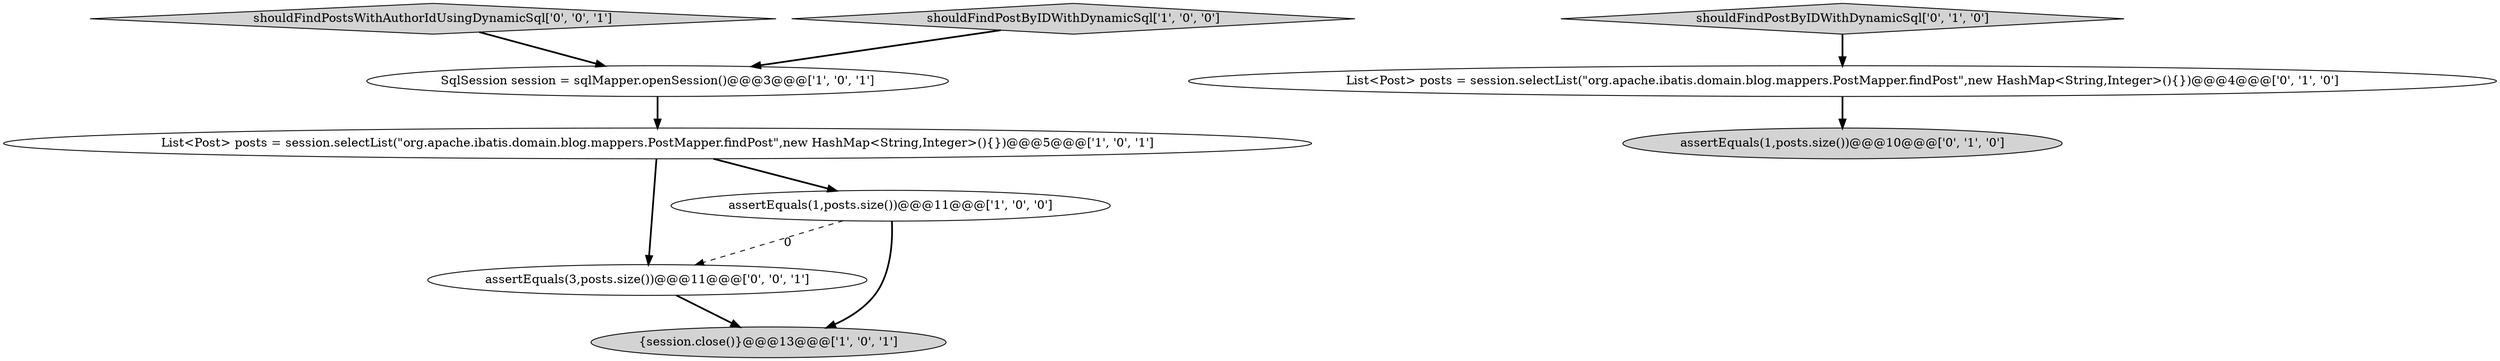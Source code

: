 digraph {
1 [style = filled, label = "{session.close()}@@@13@@@['1', '0', '1']", fillcolor = lightgray, shape = ellipse image = "AAA0AAABBB1BBB"];
9 [style = filled, label = "assertEquals(3,posts.size())@@@11@@@['0', '0', '1']", fillcolor = white, shape = ellipse image = "AAA0AAABBB3BBB"];
6 [style = filled, label = "List<Post> posts = session.selectList(\"org.apache.ibatis.domain.blog.mappers.PostMapper.findPost\",new HashMap<String,Integer>(){})@@@4@@@['0', '1', '0']", fillcolor = white, shape = ellipse image = "AAA0AAABBB2BBB"];
7 [style = filled, label = "assertEquals(1,posts.size())@@@10@@@['0', '1', '0']", fillcolor = lightgray, shape = ellipse image = "AAA0AAABBB2BBB"];
2 [style = filled, label = "List<Post> posts = session.selectList(\"org.apache.ibatis.domain.blog.mappers.PostMapper.findPost\",new HashMap<String,Integer>(){})@@@5@@@['1', '0', '1']", fillcolor = white, shape = ellipse image = "AAA0AAABBB1BBB"];
8 [style = filled, label = "shouldFindPostsWithAuthorIdUsingDynamicSql['0', '0', '1']", fillcolor = lightgray, shape = diamond image = "AAA0AAABBB3BBB"];
4 [style = filled, label = "shouldFindPostByIDWithDynamicSql['1', '0', '0']", fillcolor = lightgray, shape = diamond image = "AAA0AAABBB1BBB"];
3 [style = filled, label = "assertEquals(1,posts.size())@@@11@@@['1', '0', '0']", fillcolor = white, shape = ellipse image = "AAA0AAABBB1BBB"];
0 [style = filled, label = "SqlSession session = sqlMapper.openSession()@@@3@@@['1', '0', '1']", fillcolor = white, shape = ellipse image = "AAA0AAABBB1BBB"];
5 [style = filled, label = "shouldFindPostByIDWithDynamicSql['0', '1', '0']", fillcolor = lightgray, shape = diamond image = "AAA0AAABBB2BBB"];
8->0 [style = bold, label=""];
2->9 [style = bold, label=""];
5->6 [style = bold, label=""];
6->7 [style = bold, label=""];
3->1 [style = bold, label=""];
9->1 [style = bold, label=""];
3->9 [style = dashed, label="0"];
2->3 [style = bold, label=""];
4->0 [style = bold, label=""];
0->2 [style = bold, label=""];
}
